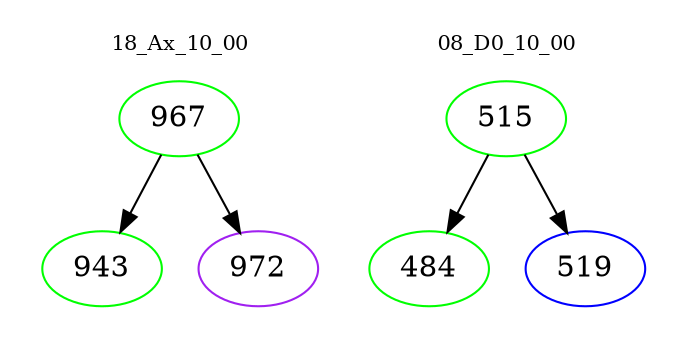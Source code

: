 digraph{
subgraph cluster_0 {
color = white
label = "18_Ax_10_00";
fontsize=10;
T0_967 [label="967", color="green"]
T0_967 -> T0_943 [color="black"]
T0_943 [label="943", color="green"]
T0_967 -> T0_972 [color="black"]
T0_972 [label="972", color="purple"]
}
subgraph cluster_1 {
color = white
label = "08_D0_10_00";
fontsize=10;
T1_515 [label="515", color="green"]
T1_515 -> T1_484 [color="black"]
T1_484 [label="484", color="green"]
T1_515 -> T1_519 [color="black"]
T1_519 [label="519", color="blue"]
}
}
